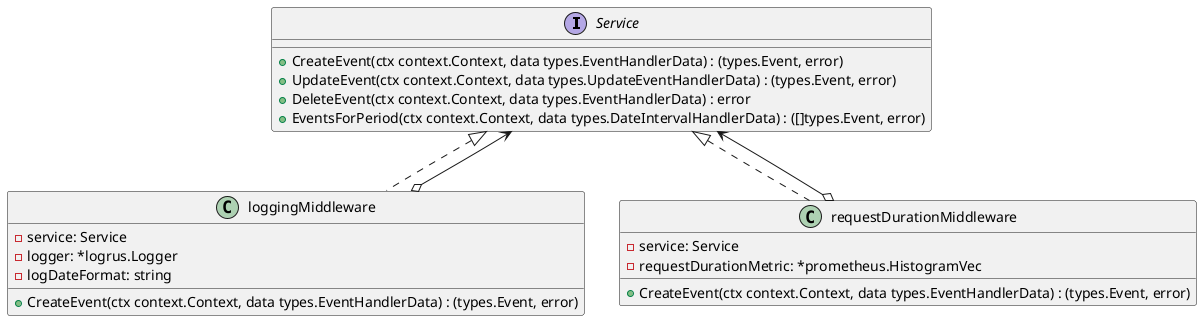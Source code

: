 @startuml
'https://plantuml.com/class-diagram


interface Service {
	+CreateEvent(ctx context.Context, data types.EventHandlerData) : (types.Event, error)
	+UpdateEvent(ctx context.Context, data types.UpdateEventHandlerData) : (types.Event, error)
	+DeleteEvent(ctx context.Context, data types.EventHandlerData) : error
	+EventsForPeriod(ctx context.Context, data types.DateIntervalHandlerData) : ([]types.Event, error)
}

class loggingMiddleware {
    -service: Service
    -logger: *logrus.Logger
    -logDateFormat: string
    +CreateEvent(ctx context.Context, data types.EventHandlerData) : (types.Event, error)
}

class loggingMiddleware implements Service

loggingMiddleware o--> Service

class requestDurationMiddleware {
    -service: Service
    -requestDurationMetric: *prometheus.HistogramVec
    +CreateEvent(ctx context.Context, data types.EventHandlerData) : (types.Event, error)
}

class requestDurationMiddleware implements Service

requestDurationMiddleware o--> Service


@enduml
